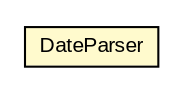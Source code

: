 #!/usr/local/bin/dot
#
# Class diagram 
# Generated by UMLGraph version R5_6-24-gf6e263 (http://www.umlgraph.org/)
#

digraph G {
	edge [fontname="arial",fontsize=10,labelfontname="arial",labelfontsize=10];
	node [fontname="arial",fontsize=10,shape=plaintext];
	nodesep=0.25;
	ranksep=0.5;
	// eu.europa.esig.dss.jaxb.parsers.DateParser
	c319580 [label=<<table title="eu.europa.esig.dss.jaxb.parsers.DateParser" border="0" cellborder="1" cellspacing="0" cellpadding="2" port="p" bgcolor="lemonChiffon" href="./DateParser.html">
		<tr><td><table border="0" cellspacing="0" cellpadding="1">
<tr><td align="center" balign="center"> DateParser </td></tr>
		</table></td></tr>
		</table>>, URL="./DateParser.html", fontname="arial", fontcolor="black", fontsize=10.0];
}

